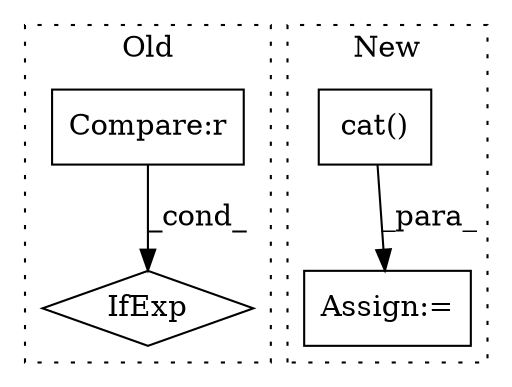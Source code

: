 digraph G {
subgraph cluster0 {
1 [label="IfExp" a="51" s="4747,4767" l="4,6" shape="diamond"];
3 [label="Compare:r" a="40" s="4751" l="16" shape="box"];
label = "Old";
style="dotted";
}
subgraph cluster1 {
2 [label="cat()" a="75" s="5510,5526" l="10,9" shape="box"];
4 [label="Assign:=" a="68" s="5996" l="4" shape="box"];
label = "New";
style="dotted";
}
2 -> 4 [label="_para_"];
3 -> 1 [label="_cond_"];
}